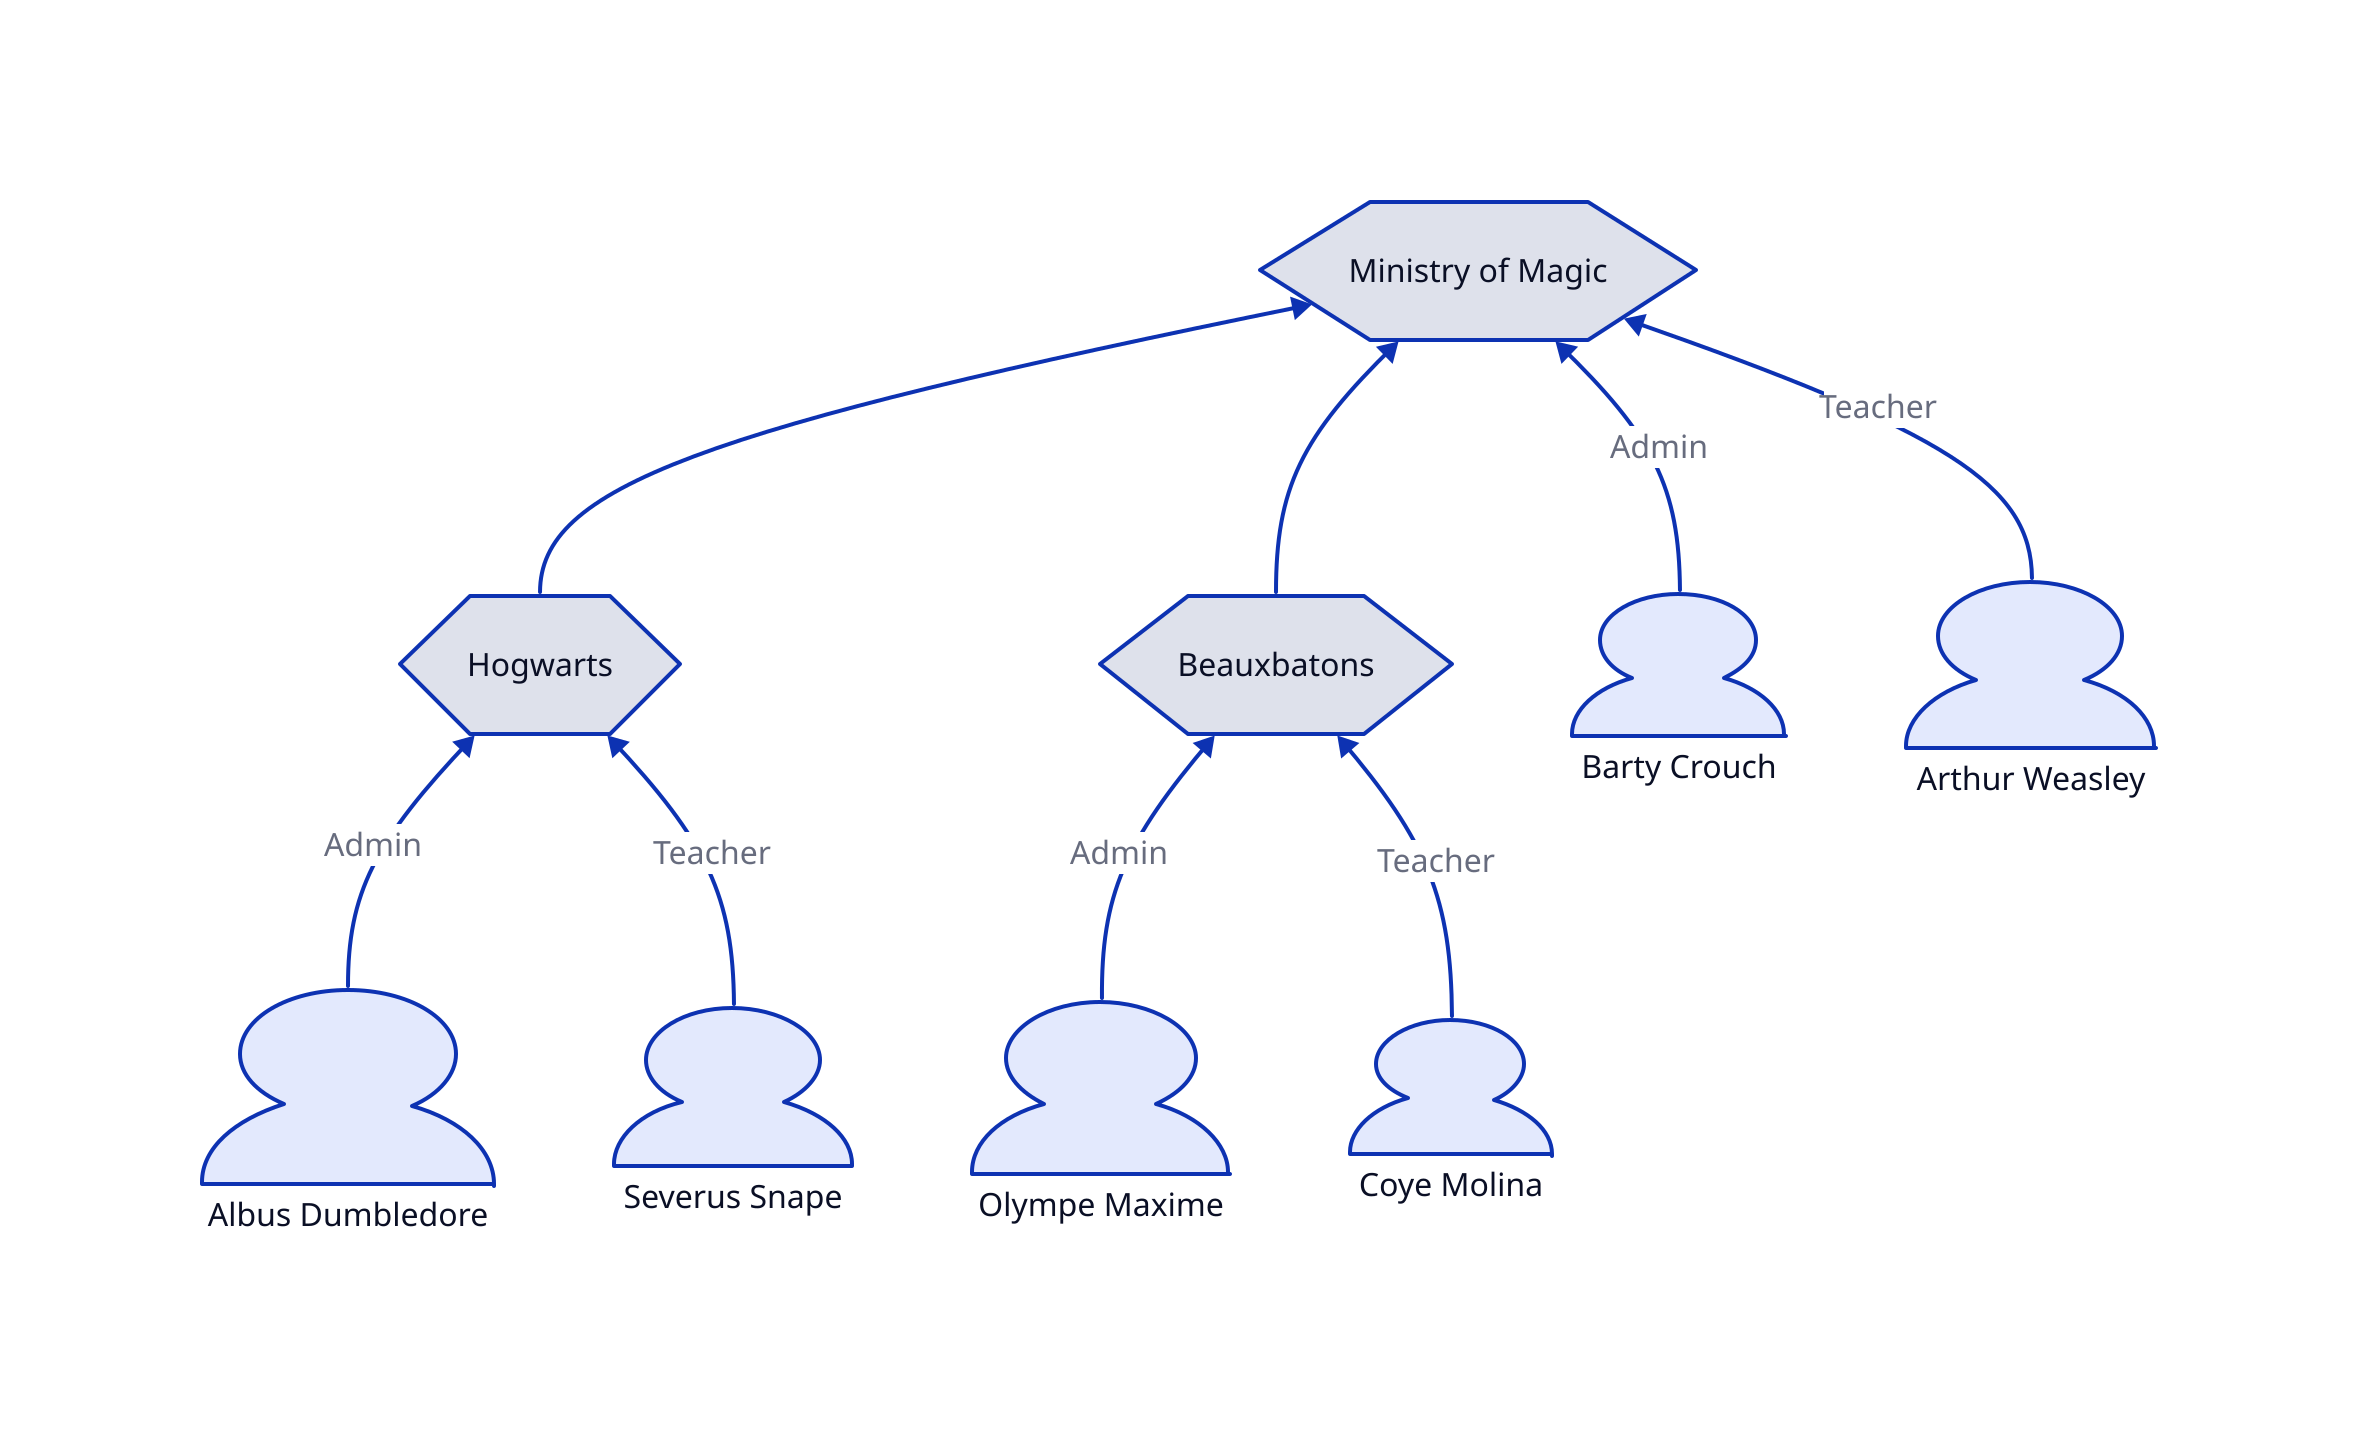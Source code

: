 direction: up

ministry: Ministry of Magic {
  shape: hexagon
}
hogwarts: Hogwarts {
  shape: hexagon
}
beauxbatons: Beauxbatons {
  shape: hexagon
}

hogwarts -> ministry
beauxbatons -> ministry

crouch: Barty Crouch {
  shape: person
}

weasley: Arthur Weasley {
  shape: person
}

crouch -> ministry: Admin
weasley -> ministry: Teacher

dumbledore: Albus Dumbledore {
  shape: person
}

snape: Severus Snape {
  shape: person
}

dumbledore -> hogwarts: Admin
snape -> hogwarts: Teacher

maxime: Olympe Maxime {
  shape: person
}

molina: Coye Molina {
  shape: person
}

maxime -> beauxbatons: Admin
molina -> beauxbatons: Teacher
